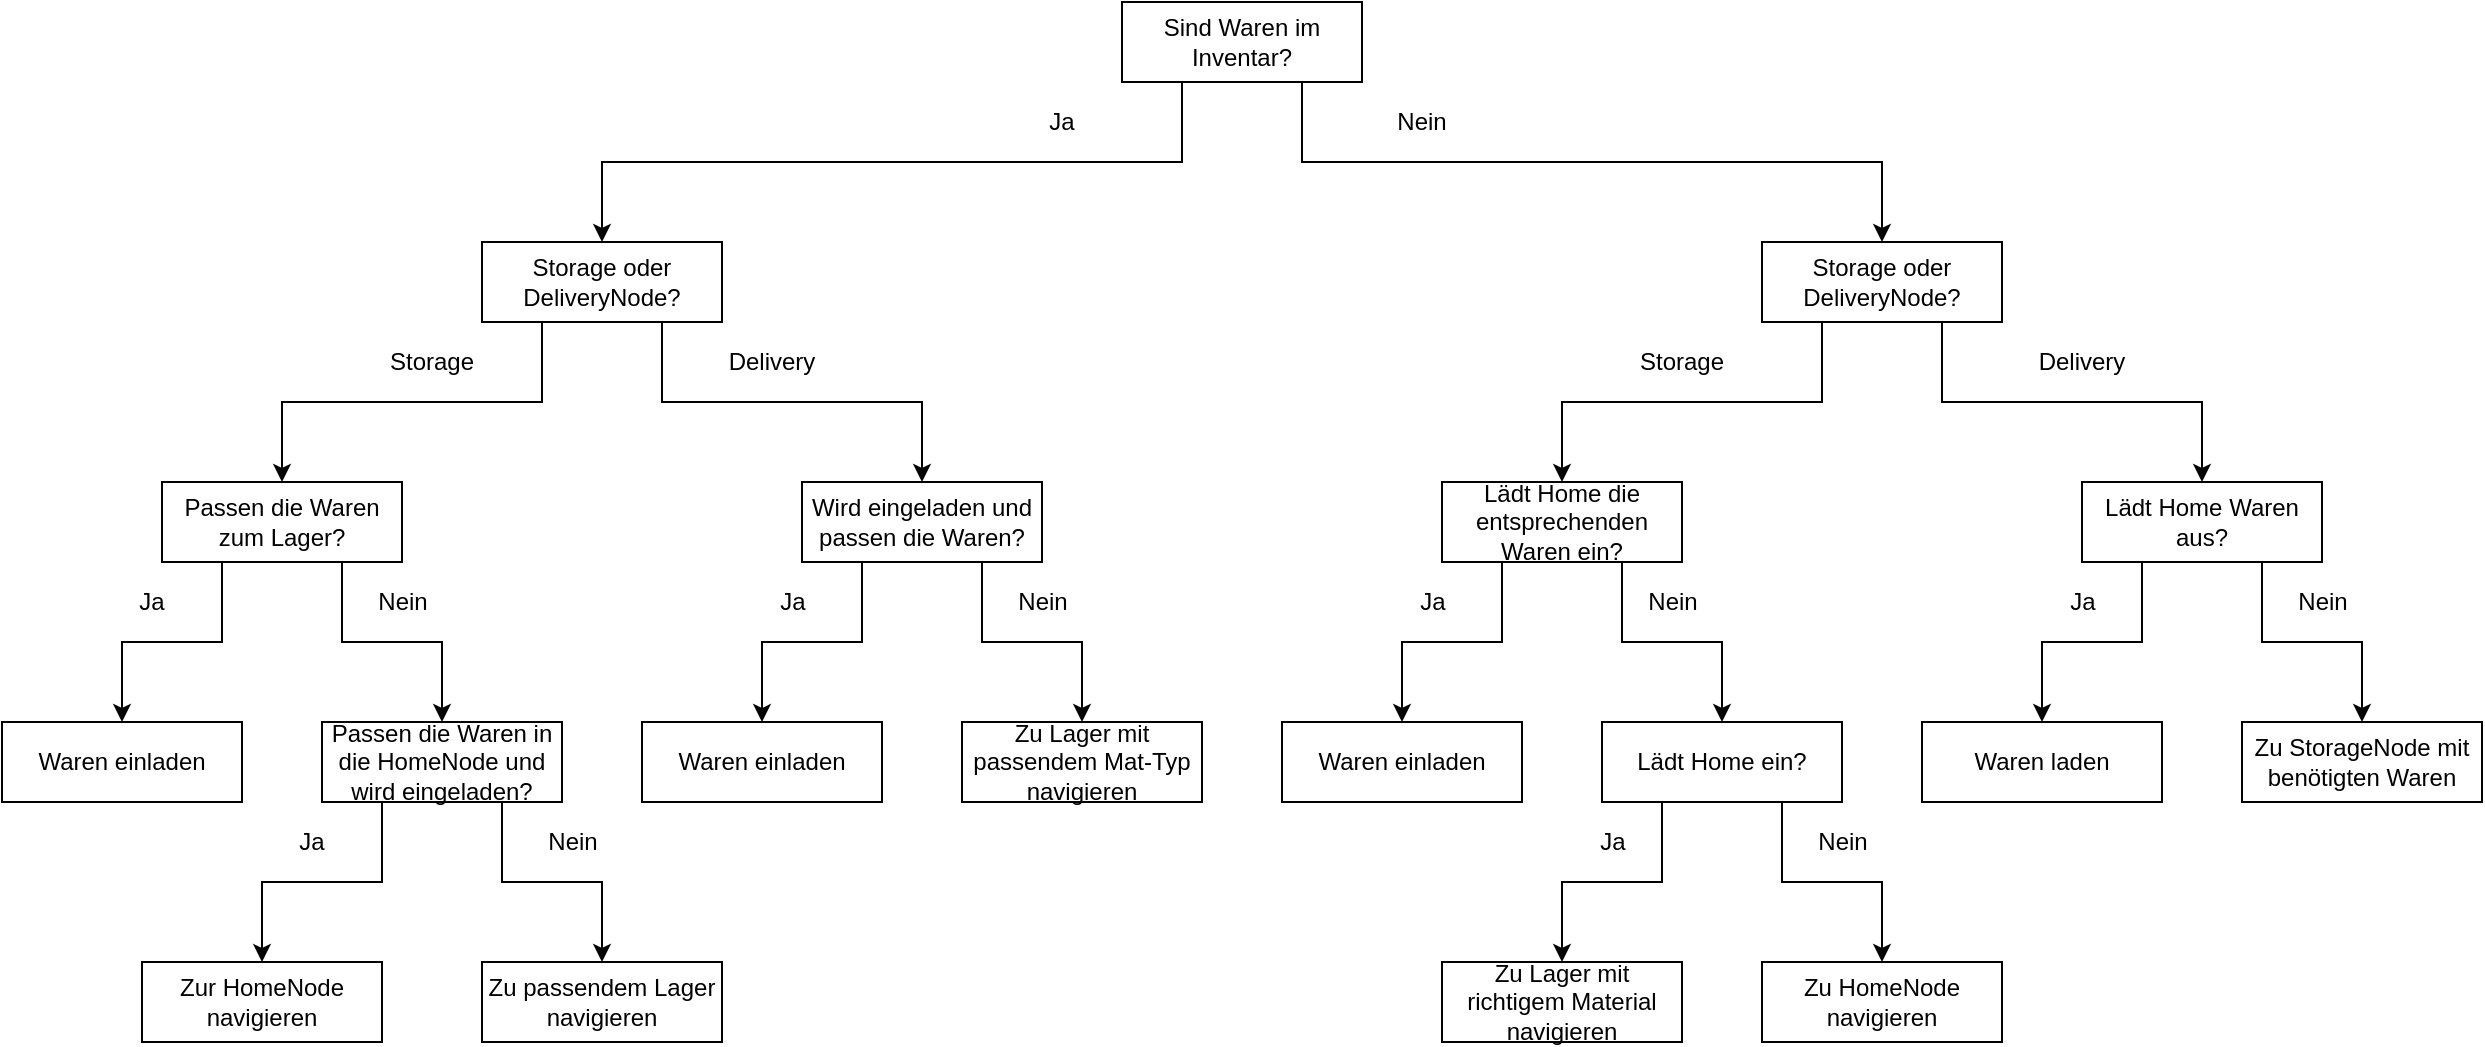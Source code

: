 <mxfile version="10.6.5" type="device"><diagram id="cUMfkODvghg8bJ4M-dGa" name="Page-1"><mxGraphModel dx="1292" dy="575" grid="1" gridSize="10" guides="1" tooltips="1" connect="1" arrows="1" fold="1" page="1" pageScale="1" pageWidth="1400" pageHeight="850" math="0" shadow="0"><root><mxCell id="0"/><mxCell id="1" parent="0"/><mxCell id="n10uWVBkt-W0VT_WlKMW-4" style="edgeStyle=orthogonalEdgeStyle;rounded=0;orthogonalLoop=1;jettySize=auto;html=1;exitX=0.25;exitY=1;exitDx=0;exitDy=0;entryX=0.5;entryY=0;entryDx=0;entryDy=0;" parent="1" source="n10uWVBkt-W0VT_WlKMW-1" target="n10uWVBkt-W0VT_WlKMW-2" edge="1"><mxGeometry relative="1" as="geometry"/></mxCell><mxCell id="n10uWVBkt-W0VT_WlKMW-5" style="edgeStyle=orthogonalEdgeStyle;rounded=0;orthogonalLoop=1;jettySize=auto;html=1;exitX=0.75;exitY=1;exitDx=0;exitDy=0;entryX=0.5;entryY=0;entryDx=0;entryDy=0;" parent="1" source="n10uWVBkt-W0VT_WlKMW-1" target="n10uWVBkt-W0VT_WlKMW-3" edge="1"><mxGeometry relative="1" as="geometry"/></mxCell><mxCell id="n10uWVBkt-W0VT_WlKMW-1" value="Sind Waren im Inventar?" style="rounded=0;whiteSpace=wrap;html=1;" parent="1" vertex="1"><mxGeometry x="640" y="160" width="120" height="40" as="geometry"/></mxCell><mxCell id="n10uWVBkt-W0VT_WlKMW-20" style="edgeStyle=orthogonalEdgeStyle;rounded=0;orthogonalLoop=1;jettySize=auto;html=1;exitX=0.25;exitY=1;exitDx=0;exitDy=0;entryX=0.5;entryY=0;entryDx=0;entryDy=0;" parent="1" source="n10uWVBkt-W0VT_WlKMW-2" target="n10uWVBkt-W0VT_WlKMW-6" edge="1"><mxGeometry relative="1" as="geometry"/></mxCell><mxCell id="n10uWVBkt-W0VT_WlKMW-37" style="edgeStyle=orthogonalEdgeStyle;rounded=0;orthogonalLoop=1;jettySize=auto;html=1;exitX=0.75;exitY=1;exitDx=0;exitDy=0;entryX=0.5;entryY=0;entryDx=0;entryDy=0;" parent="1" source="n10uWVBkt-W0VT_WlKMW-2" target="n10uWVBkt-W0VT_WlKMW-22" edge="1"><mxGeometry relative="1" as="geometry"/></mxCell><mxCell id="n10uWVBkt-W0VT_WlKMW-2" value="Storage oder DeliveryNode?&lt;br&gt;" style="rounded=0;whiteSpace=wrap;html=1;" parent="1" vertex="1"><mxGeometry x="320" y="280" width="120" height="40" as="geometry"/></mxCell><mxCell id="n10uWVBkt-W0VT_WlKMW-54" style="edgeStyle=orthogonalEdgeStyle;rounded=0;orthogonalLoop=1;jettySize=auto;html=1;exitX=0.25;exitY=1;exitDx=0;exitDy=0;" parent="1" source="n10uWVBkt-W0VT_WlKMW-3" target="n10uWVBkt-W0VT_WlKMW-53" edge="1"><mxGeometry relative="1" as="geometry"/></mxCell><mxCell id="n10uWVBkt-W0VT_WlKMW-58" style="edgeStyle=orthogonalEdgeStyle;rounded=0;orthogonalLoop=1;jettySize=auto;html=1;exitX=0.75;exitY=1;exitDx=0;exitDy=0;entryX=0.5;entryY=0;entryDx=0;entryDy=0;" parent="1" source="n10uWVBkt-W0VT_WlKMW-3" target="n10uWVBkt-W0VT_WlKMW-52" edge="1"><mxGeometry relative="1" as="geometry"/></mxCell><mxCell id="n10uWVBkt-W0VT_WlKMW-3" value="Storage oder DeliveryNode?" style="rounded=0;whiteSpace=wrap;html=1;" parent="1" vertex="1"><mxGeometry x="960" y="280" width="120" height="40" as="geometry"/></mxCell><mxCell id="n10uWVBkt-W0VT_WlKMW-27" style="edgeStyle=orthogonalEdgeStyle;rounded=0;orthogonalLoop=1;jettySize=auto;html=1;exitX=0.25;exitY=1;exitDx=0;exitDy=0;entryX=0.5;entryY=0;entryDx=0;entryDy=0;" parent="1" source="n10uWVBkt-W0VT_WlKMW-6" target="n10uWVBkt-W0VT_WlKMW-26" edge="1"><mxGeometry relative="1" as="geometry"/></mxCell><mxCell id="n10uWVBkt-W0VT_WlKMW-32" style="edgeStyle=orthogonalEdgeStyle;rounded=0;orthogonalLoop=1;jettySize=auto;html=1;exitX=0.75;exitY=1;exitDx=0;exitDy=0;entryX=0.5;entryY=0;entryDx=0;entryDy=0;" parent="1" source="n10uWVBkt-W0VT_WlKMW-6" target="n10uWVBkt-W0VT_WlKMW-25" edge="1"><mxGeometry relative="1" as="geometry"/></mxCell><mxCell id="n10uWVBkt-W0VT_WlKMW-6" value="Passen die Waren zum Lager?" style="rounded=0;whiteSpace=wrap;html=1;" parent="1" vertex="1"><mxGeometry x="160" y="400" width="120" height="40" as="geometry"/></mxCell><mxCell id="n10uWVBkt-W0VT_WlKMW-7" value="Zu Lager mit passendem Mat-Typ navigieren&lt;br&gt;" style="rounded=0;whiteSpace=wrap;html=1;" parent="1" vertex="1"><mxGeometry x="560" y="520" width="120" height="40" as="geometry"/></mxCell><mxCell id="n10uWVBkt-W0VT_WlKMW-8" value="Nein" style="text;html=1;strokeColor=none;fillColor=none;align=center;verticalAlign=middle;whiteSpace=wrap;rounded=0;" parent="1" vertex="1"><mxGeometry x="760" y="210" width="60" height="20" as="geometry"/></mxCell><mxCell id="n10uWVBkt-W0VT_WlKMW-12" value="Ja" style="text;html=1;strokeColor=none;fillColor=none;align=center;verticalAlign=middle;whiteSpace=wrap;rounded=0;" parent="1" vertex="1"><mxGeometry x="580" y="210" width="60" height="20" as="geometry"/></mxCell><mxCell id="n10uWVBkt-W0VT_WlKMW-19" value="&lt;div style=&quot;text-align: center&quot;&gt;&lt;span&gt;Nein&lt;/span&gt;&lt;/div&gt;" style="text;html=1;resizable=0;points=[];autosize=1;align=center;verticalAlign=top;spacingTop=-4;" parent="1" vertex="1"><mxGeometry x="260" y="450" width="40" height="20" as="geometry"/></mxCell><mxCell id="n10uWVBkt-W0VT_WlKMW-21" value="Waren einladen" style="rounded=0;whiteSpace=wrap;html=1;" parent="1" vertex="1"><mxGeometry x="400" y="520" width="120" height="40" as="geometry"/></mxCell><mxCell id="n10uWVBkt-W0VT_WlKMW-40" style="edgeStyle=orthogonalEdgeStyle;rounded=0;orthogonalLoop=1;jettySize=auto;html=1;exitX=0.25;exitY=1;exitDx=0;exitDy=0;entryX=0.5;entryY=0;entryDx=0;entryDy=0;" parent="1" source="n10uWVBkt-W0VT_WlKMW-22" target="n10uWVBkt-W0VT_WlKMW-21" edge="1"><mxGeometry relative="1" as="geometry"/></mxCell><mxCell id="n10uWVBkt-W0VT_WlKMW-41" style="edgeStyle=orthogonalEdgeStyle;rounded=0;orthogonalLoop=1;jettySize=auto;html=1;exitX=0.75;exitY=1;exitDx=0;exitDy=0;entryX=0.5;entryY=0;entryDx=0;entryDy=0;" parent="1" source="n10uWVBkt-W0VT_WlKMW-22" target="n10uWVBkt-W0VT_WlKMW-7" edge="1"><mxGeometry relative="1" as="geometry"/></mxCell><mxCell id="n10uWVBkt-W0VT_WlKMW-22" value="Wird eingeladen und passen die Waren?" style="rounded=0;whiteSpace=wrap;html=1;" parent="1" vertex="1"><mxGeometry x="480" y="400" width="120" height="40" as="geometry"/></mxCell><mxCell id="n10uWVBkt-W0VT_WlKMW-23" value="Zu passendem Lager navigieren" style="rounded=0;whiteSpace=wrap;html=1;" parent="1" vertex="1"><mxGeometry x="320" y="640" width="120" height="40" as="geometry"/></mxCell><mxCell id="n10uWVBkt-W0VT_WlKMW-24" value="Zur HomeNode navigieren" style="rounded=0;whiteSpace=wrap;html=1;" parent="1" vertex="1"><mxGeometry x="150" y="640" width="120" height="40" as="geometry"/></mxCell><mxCell id="n10uWVBkt-W0VT_WlKMW-33" style="edgeStyle=orthogonalEdgeStyle;rounded=0;orthogonalLoop=1;jettySize=auto;html=1;exitX=0.25;exitY=1;exitDx=0;exitDy=0;entryX=0.5;entryY=0;entryDx=0;entryDy=0;" parent="1" source="n10uWVBkt-W0VT_WlKMW-25" target="n10uWVBkt-W0VT_WlKMW-24" edge="1"><mxGeometry relative="1" as="geometry"/></mxCell><mxCell id="n10uWVBkt-W0VT_WlKMW-34" style="edgeStyle=orthogonalEdgeStyle;rounded=0;orthogonalLoop=1;jettySize=auto;html=1;exitX=0.75;exitY=1;exitDx=0;exitDy=0;entryX=0.5;entryY=0;entryDx=0;entryDy=0;" parent="1" source="n10uWVBkt-W0VT_WlKMW-25" target="n10uWVBkt-W0VT_WlKMW-23" edge="1"><mxGeometry relative="1" as="geometry"/></mxCell><mxCell id="n10uWVBkt-W0VT_WlKMW-25" value="Passen die Waren in die HomeNode und wird eingeladen?" style="rounded=0;whiteSpace=wrap;html=1;" parent="1" vertex="1"><mxGeometry x="240" y="520" width="120" height="40" as="geometry"/></mxCell><mxCell id="n10uWVBkt-W0VT_WlKMW-26" value="Waren einladen" style="rounded=0;whiteSpace=wrap;html=1;" parent="1" vertex="1"><mxGeometry x="80" y="520" width="120" height="40" as="geometry"/></mxCell><mxCell id="n10uWVBkt-W0VT_WlKMW-28" value="Ja" style="text;html=1;strokeColor=none;fillColor=none;align=center;verticalAlign=middle;whiteSpace=wrap;rounded=0;" parent="1" vertex="1"><mxGeometry x="130" y="450" width="50" height="20" as="geometry"/></mxCell><mxCell id="n10uWVBkt-W0VT_WlKMW-30" value="Storage" style="text;html=1;strokeColor=none;fillColor=none;align=center;verticalAlign=middle;whiteSpace=wrap;rounded=0;" parent="1" vertex="1"><mxGeometry x="270" y="330" width="50" height="20" as="geometry"/></mxCell><mxCell id="n10uWVBkt-W0VT_WlKMW-35" value="Ja" style="text;html=1;strokeColor=none;fillColor=none;align=center;verticalAlign=middle;whiteSpace=wrap;rounded=0;" parent="1" vertex="1"><mxGeometry x="210" y="570" width="50" height="20" as="geometry"/></mxCell><mxCell id="n10uWVBkt-W0VT_WlKMW-36" value="&lt;div style=&quot;text-align: center&quot;&gt;&lt;span&gt;Nein&lt;/span&gt;&lt;/div&gt;" style="text;html=1;resizable=0;points=[];autosize=1;align=center;verticalAlign=top;spacingTop=-4;" parent="1" vertex="1"><mxGeometry x="345" y="570" width="40" height="20" as="geometry"/></mxCell><mxCell id="n10uWVBkt-W0VT_WlKMW-38" value="Delivery" style="text;html=1;strokeColor=none;fillColor=none;align=center;verticalAlign=middle;whiteSpace=wrap;rounded=0;" parent="1" vertex="1"><mxGeometry x="440" y="330" width="50" height="20" as="geometry"/></mxCell><mxCell id="n10uWVBkt-W0VT_WlKMW-42" value="&lt;div style=&quot;text-align: center&quot;&gt;&lt;span&gt;Nein&lt;/span&gt;&lt;/div&gt;" style="text;html=1;resizable=0;points=[];autosize=1;align=center;verticalAlign=top;spacingTop=-4;" parent="1" vertex="1"><mxGeometry x="895" y="450" width="40" height="20" as="geometry"/></mxCell><mxCell id="n10uWVBkt-W0VT_WlKMW-43" value="&lt;div style=&quot;text-align: center&quot;&gt;&lt;span&gt;Ja&lt;/span&gt;&lt;/div&gt;" style="text;html=1;resizable=0;points=[];autosize=1;align=center;verticalAlign=top;spacingTop=-4;" parent="1" vertex="1"><mxGeometry x="780" y="450" width="30" height="20" as="geometry"/></mxCell><mxCell id="n10uWVBkt-W0VT_WlKMW-44" value="&lt;div style=&quot;text-align: center&quot;&gt;&lt;span&gt;Nein&lt;/span&gt;&lt;/div&gt;" style="text;html=1;resizable=0;points=[];autosize=1;align=center;verticalAlign=top;spacingTop=-4;" parent="1" vertex="1"><mxGeometry x="580" y="450" width="40" height="20" as="geometry"/></mxCell><mxCell id="n10uWVBkt-W0VT_WlKMW-45" value="&lt;div style=&quot;text-align: center&quot;&gt;&lt;span&gt;Ja&lt;/span&gt;&lt;/div&gt;" style="text;html=1;resizable=0;points=[];autosize=1;align=center;verticalAlign=top;spacingTop=-4;" parent="1" vertex="1"><mxGeometry x="460" y="450" width="30" height="20" as="geometry"/></mxCell><mxCell id="n10uWVBkt-W0VT_WlKMW-48" value="Zu StorageNode mit benötigten Waren" style="rounded=0;whiteSpace=wrap;html=1;" parent="1" vertex="1"><mxGeometry x="1200" y="520" width="120" height="40" as="geometry"/></mxCell><mxCell id="n10uWVBkt-W0VT_WlKMW-49" value="Waren laden" style="rounded=0;whiteSpace=wrap;html=1;" parent="1" vertex="1"><mxGeometry x="1040" y="520" width="120" height="40" as="geometry"/></mxCell><mxCell id="n10uWVBkt-W0VT_WlKMW-77" style="edgeStyle=orthogonalEdgeStyle;rounded=0;orthogonalLoop=1;jettySize=auto;html=1;exitX=0.25;exitY=1;exitDx=0;exitDy=0;entryX=0.5;entryY=0;entryDx=0;entryDy=0;" parent="1" source="n10uWVBkt-W0VT_WlKMW-50" target="n10uWVBkt-W0VT_WlKMW-75" edge="1"><mxGeometry relative="1" as="geometry"/></mxCell><mxCell id="n10uWVBkt-W0VT_WlKMW-78" style="edgeStyle=orthogonalEdgeStyle;rounded=0;orthogonalLoop=1;jettySize=auto;html=1;exitX=0.75;exitY=1;exitDx=0;exitDy=0;entryX=0.5;entryY=0;entryDx=0;entryDy=0;" parent="1" source="n10uWVBkt-W0VT_WlKMW-50" target="n10uWVBkt-W0VT_WlKMW-74" edge="1"><mxGeometry relative="1" as="geometry"/></mxCell><mxCell id="n10uWVBkt-W0VT_WlKMW-50" value="Lädt Home ein?" style="rounded=0;whiteSpace=wrap;html=1;" parent="1" vertex="1"><mxGeometry x="880" y="520" width="120" height="40" as="geometry"/></mxCell><mxCell id="n10uWVBkt-W0VT_WlKMW-51" value="Waren einladen" style="rounded=0;whiteSpace=wrap;html=1;" parent="1" vertex="1"><mxGeometry x="720" y="520" width="120" height="40" as="geometry"/></mxCell><mxCell id="n10uWVBkt-W0VT_WlKMW-64" style="edgeStyle=orthogonalEdgeStyle;rounded=0;orthogonalLoop=1;jettySize=auto;html=1;exitX=0.25;exitY=1;exitDx=0;exitDy=0;entryX=0.5;entryY=0;entryDx=0;entryDy=0;" parent="1" source="n10uWVBkt-W0VT_WlKMW-52" target="n10uWVBkt-W0VT_WlKMW-49" edge="1"><mxGeometry relative="1" as="geometry"/></mxCell><mxCell id="n10uWVBkt-W0VT_WlKMW-65" style="edgeStyle=orthogonalEdgeStyle;rounded=0;orthogonalLoop=1;jettySize=auto;html=1;exitX=0.75;exitY=1;exitDx=0;exitDy=0;entryX=0.5;entryY=0;entryDx=0;entryDy=0;" parent="1" source="n10uWVBkt-W0VT_WlKMW-52" target="n10uWVBkt-W0VT_WlKMW-48" edge="1"><mxGeometry relative="1" as="geometry"/></mxCell><mxCell id="n10uWVBkt-W0VT_WlKMW-52" value="Lädt Home Waren aus?" style="rounded=0;whiteSpace=wrap;html=1;" parent="1" vertex="1"><mxGeometry x="1120" y="400" width="120" height="40" as="geometry"/></mxCell><mxCell id="n10uWVBkt-W0VT_WlKMW-62" style="edgeStyle=orthogonalEdgeStyle;rounded=0;orthogonalLoop=1;jettySize=auto;html=1;exitX=0.25;exitY=1;exitDx=0;exitDy=0;entryX=0.5;entryY=0;entryDx=0;entryDy=0;" parent="1" source="n10uWVBkt-W0VT_WlKMW-53" target="n10uWVBkt-W0VT_WlKMW-51" edge="1"><mxGeometry relative="1" as="geometry"/></mxCell><mxCell id="n10uWVBkt-W0VT_WlKMW-63" style="edgeStyle=orthogonalEdgeStyle;rounded=0;orthogonalLoop=1;jettySize=auto;html=1;exitX=0.75;exitY=1;exitDx=0;exitDy=0;entryX=0.5;entryY=0;entryDx=0;entryDy=0;" parent="1" source="n10uWVBkt-W0VT_WlKMW-53" target="n10uWVBkt-W0VT_WlKMW-50" edge="1"><mxGeometry relative="1" as="geometry"/></mxCell><mxCell id="n10uWVBkt-W0VT_WlKMW-53" value="Lädt Home die entsprechenden Waren ein?" style="rounded=0;whiteSpace=wrap;html=1;" parent="1" vertex="1"><mxGeometry x="800" y="400" width="120" height="40" as="geometry"/></mxCell><mxCell id="n10uWVBkt-W0VT_WlKMW-55" value="Storage" style="text;html=1;strokeColor=none;fillColor=none;align=center;verticalAlign=middle;whiteSpace=wrap;rounded=0;" parent="1" vertex="1"><mxGeometry x="895" y="330" width="50" height="20" as="geometry"/></mxCell><mxCell id="n10uWVBkt-W0VT_WlKMW-59" value="Delivery" style="text;html=1;strokeColor=none;fillColor=none;align=center;verticalAlign=middle;whiteSpace=wrap;rounded=0;" parent="1" vertex="1"><mxGeometry x="1095" y="330" width="50" height="20" as="geometry"/></mxCell><mxCell id="n10uWVBkt-W0VT_WlKMW-66" value="&lt;div style=&quot;text-align: center&quot;&gt;&lt;span&gt;Ja&lt;/span&gt;&lt;/div&gt;" style="text;html=1;resizable=0;points=[];autosize=1;align=center;verticalAlign=top;spacingTop=-4;" parent="1" vertex="1"><mxGeometry x="1105" y="450" width="30" height="20" as="geometry"/></mxCell><mxCell id="n10uWVBkt-W0VT_WlKMW-67" value="&lt;div style=&quot;text-align: center&quot;&gt;&lt;span&gt;Nein&lt;/span&gt;&lt;/div&gt;" style="text;html=1;resizable=0;points=[];autosize=1;align=center;verticalAlign=top;spacingTop=-4;" parent="1" vertex="1"><mxGeometry x="1220" y="450" width="40" height="20" as="geometry"/></mxCell><mxCell id="n10uWVBkt-W0VT_WlKMW-74" value="Zu HomeNode navigieren" style="rounded=0;whiteSpace=wrap;html=1;" parent="1" vertex="1"><mxGeometry x="960" y="640" width="120" height="40" as="geometry"/></mxCell><mxCell id="n10uWVBkt-W0VT_WlKMW-75" value="Zu Lager mit richtigem Material navigieren" style="rounded=0;whiteSpace=wrap;html=1;" parent="1" vertex="1"><mxGeometry x="800" y="640" width="120" height="40" as="geometry"/></mxCell><mxCell id="n10uWVBkt-W0VT_WlKMW-79" value="&lt;div style=&quot;text-align: center&quot;&gt;&lt;span&gt;Ja&lt;/span&gt;&lt;/div&gt;" style="text;html=1;resizable=0;points=[];autosize=1;align=center;verticalAlign=top;spacingTop=-4;" parent="1" vertex="1"><mxGeometry x="870" y="570" width="30" height="20" as="geometry"/></mxCell><mxCell id="n10uWVBkt-W0VT_WlKMW-80" value="&lt;div style=&quot;text-align: center&quot;&gt;&lt;span&gt;Nein&lt;/span&gt;&lt;/div&gt;" style="text;html=1;resizable=0;points=[];autosize=1;align=center;verticalAlign=top;spacingTop=-4;" parent="1" vertex="1"><mxGeometry x="980" y="570" width="40" height="20" as="geometry"/></mxCell></root></mxGraphModel></diagram></mxfile>